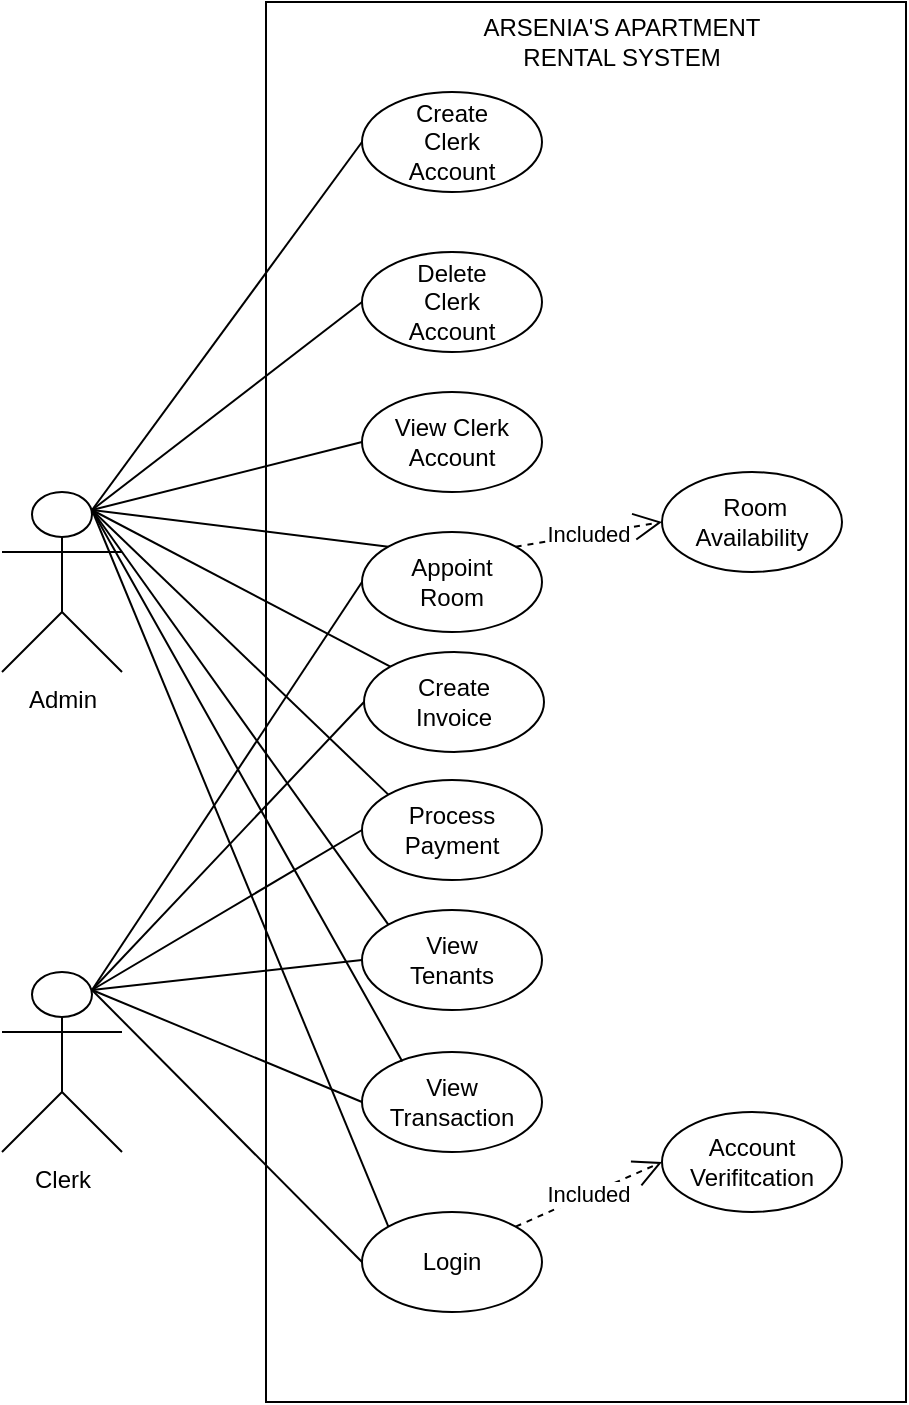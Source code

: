 <mxfile version="24.4.0" type="github">
  <diagram name="Page-1" id="ErVDkJ_VCSMGlqEWy1Zw">
    <mxGraphModel dx="1106" dy="617" grid="1" gridSize="10" guides="1" tooltips="1" connect="1" arrows="1" fold="1" page="1" pageScale="1" pageWidth="850" pageHeight="1100" math="0" shadow="0">
      <root>
        <mxCell id="0" />
        <mxCell id="1" parent="0" />
        <mxCell id="4Zrpz9rt_v4OXxLSvFco-5" value="" style="rounded=0;whiteSpace=wrap;html=1;" parent="1" vertex="1">
          <mxGeometry x="330" y="179" width="320" height="700" as="geometry" />
        </mxCell>
        <mxCell id="4Zrpz9rt_v4OXxLSvFco-7" value="Admin" style="shape=umlActor;verticalLabelPosition=bottom;verticalAlign=top;html=1;outlineConnect=0;" parent="1" vertex="1">
          <mxGeometry x="198" y="424" width="60" height="90" as="geometry" />
        </mxCell>
        <mxCell id="G-fdZk_4QnjWKT7sK4zd-1" value="Clerk" style="shape=umlActor;verticalLabelPosition=bottom;verticalAlign=top;html=1;outlineConnect=0;" parent="1" vertex="1">
          <mxGeometry x="198" y="664" width="60" height="90" as="geometry" />
        </mxCell>
        <mxCell id="G-fdZk_4QnjWKT7sK4zd-7" value="" style="ellipse;whiteSpace=wrap;html=1;" parent="1" vertex="1">
          <mxGeometry x="378" y="704" width="90" height="50" as="geometry" />
        </mxCell>
        <mxCell id="G-fdZk_4QnjWKT7sK4zd-8" value="View Transaction" style="text;html=1;align=center;verticalAlign=middle;whiteSpace=wrap;rounded=0;" parent="1" vertex="1">
          <mxGeometry x="393" y="714" width="60" height="30" as="geometry" />
        </mxCell>
        <mxCell id="G-fdZk_4QnjWKT7sK4zd-9" value="" style="ellipse;whiteSpace=wrap;html=1;" parent="1" vertex="1">
          <mxGeometry x="378" y="444" width="90" height="50" as="geometry" />
        </mxCell>
        <mxCell id="G-fdZk_4QnjWKT7sK4zd-10" value="Appoint Room" style="text;html=1;align=center;verticalAlign=middle;whiteSpace=wrap;rounded=0;" parent="1" vertex="1">
          <mxGeometry x="393" y="454" width="60" height="30" as="geometry" />
        </mxCell>
        <mxCell id="G-fdZk_4QnjWKT7sK4zd-13" value="" style="ellipse;whiteSpace=wrap;html=1;" parent="1" vertex="1">
          <mxGeometry x="379" y="504" width="90" height="50" as="geometry" />
        </mxCell>
        <mxCell id="G-fdZk_4QnjWKT7sK4zd-14" value="Create Invoice" style="text;html=1;align=center;verticalAlign=middle;whiteSpace=wrap;rounded=0;" parent="1" vertex="1">
          <mxGeometry x="394" y="514" width="60" height="30" as="geometry" />
        </mxCell>
        <mxCell id="G-fdZk_4QnjWKT7sK4zd-15" value="" style="ellipse;whiteSpace=wrap;html=1;" parent="1" vertex="1">
          <mxGeometry x="378" y="633" width="90" height="50" as="geometry" />
        </mxCell>
        <mxCell id="G-fdZk_4QnjWKT7sK4zd-16" value="View Tenants" style="text;html=1;align=center;verticalAlign=middle;whiteSpace=wrap;rounded=0;" parent="1" vertex="1">
          <mxGeometry x="393" y="643" width="60" height="30" as="geometry" />
        </mxCell>
        <mxCell id="G-fdZk_4QnjWKT7sK4zd-17" value="" style="ellipse;whiteSpace=wrap;html=1;" parent="1" vertex="1">
          <mxGeometry x="378" y="784" width="90" height="50" as="geometry" />
        </mxCell>
        <mxCell id="G-fdZk_4QnjWKT7sK4zd-18" value="Login" style="text;html=1;align=center;verticalAlign=middle;whiteSpace=wrap;rounded=0;" parent="1" vertex="1">
          <mxGeometry x="393" y="794" width="60" height="30" as="geometry" />
        </mxCell>
        <mxCell id="G-fdZk_4QnjWKT7sK4zd-19" value="" style="ellipse;whiteSpace=wrap;html=1;" parent="1" vertex="1">
          <mxGeometry x="528" y="414" width="90" height="50" as="geometry" />
        </mxCell>
        <mxCell id="G-fdZk_4QnjWKT7sK4zd-20" value="&amp;nbsp;Room Availability" style="text;html=1;align=center;verticalAlign=middle;whiteSpace=wrap;rounded=0;" parent="1" vertex="1">
          <mxGeometry x="543" y="424" width="60" height="30" as="geometry" />
        </mxCell>
        <mxCell id="G-fdZk_4QnjWKT7sK4zd-21" value="" style="ellipse;whiteSpace=wrap;html=1;" parent="1" vertex="1">
          <mxGeometry x="528" y="734" width="90" height="50" as="geometry" />
        </mxCell>
        <mxCell id="G-fdZk_4QnjWKT7sK4zd-22" value="Account Verifitcation" style="text;html=1;align=center;verticalAlign=middle;whiteSpace=wrap;rounded=0;" parent="1" vertex="1">
          <mxGeometry x="543" y="744" width="60" height="30" as="geometry" />
        </mxCell>
        <mxCell id="OqNi3e3sxdmpB97nI851-1" value="" style="ellipse;whiteSpace=wrap;html=1;" parent="1" vertex="1">
          <mxGeometry x="378" y="224" width="90" height="50" as="geometry" />
        </mxCell>
        <mxCell id="OqNi3e3sxdmpB97nI851-2" value="Create Clerk Account" style="text;html=1;align=center;verticalAlign=middle;whiteSpace=wrap;rounded=0;" parent="1" vertex="1">
          <mxGeometry x="393" y="234" width="60" height="30" as="geometry" />
        </mxCell>
        <mxCell id="OqNi3e3sxdmpB97nI851-3" value="" style="ellipse;whiteSpace=wrap;html=1;" parent="1" vertex="1">
          <mxGeometry x="378" y="304" width="90" height="50" as="geometry" />
        </mxCell>
        <mxCell id="OqNi3e3sxdmpB97nI851-4" value="Delete Clerk Account" style="text;html=1;align=center;verticalAlign=middle;whiteSpace=wrap;rounded=0;" parent="1" vertex="1">
          <mxGeometry x="393" y="314" width="60" height="30" as="geometry" />
        </mxCell>
        <mxCell id="OqNi3e3sxdmpB97nI851-15" value="Included" style="endArrow=open;endSize=12;dashed=1;html=1;rounded=0;entryX=0;entryY=0.5;entryDx=0;entryDy=0;exitX=1;exitY=0;exitDx=0;exitDy=0;" parent="1" source="G-fdZk_4QnjWKT7sK4zd-9" target="G-fdZk_4QnjWKT7sK4zd-19" edge="1">
          <mxGeometry width="160" relative="1" as="geometry">
            <mxPoint x="398" y="504" as="sourcePoint" />
            <mxPoint x="558" y="504" as="targetPoint" />
          </mxGeometry>
        </mxCell>
        <mxCell id="OqNi3e3sxdmpB97nI851-18" value="Included" style="endArrow=open;endSize=12;dashed=1;html=1;rounded=0;entryX=0;entryY=0.5;entryDx=0;entryDy=0;exitX=1;exitY=0;exitDx=0;exitDy=0;" parent="1" source="G-fdZk_4QnjWKT7sK4zd-17" target="G-fdZk_4QnjWKT7sK4zd-21" edge="1">
          <mxGeometry x="0.001" width="160" relative="1" as="geometry">
            <mxPoint x="468" y="794" as="sourcePoint" />
            <mxPoint x="541" y="782" as="targetPoint" />
            <mxPoint as="offset" />
          </mxGeometry>
        </mxCell>
        <mxCell id="OqNi3e3sxdmpB97nI851-22" value="ARSENIA&#39;S APARTMENT RENTAL SYSTEM" style="text;html=1;align=center;verticalAlign=middle;whiteSpace=wrap;rounded=0;" parent="1" vertex="1">
          <mxGeometry x="413" y="184" width="190" height="30" as="geometry" />
        </mxCell>
        <mxCell id="OqNi3e3sxdmpB97nI851-27" value="" style="endArrow=none;html=1;rounded=0;exitX=0.75;exitY=0.1;exitDx=0;exitDy=0;exitPerimeter=0;entryX=0;entryY=0;entryDx=0;entryDy=0;" parent="1" source="4Zrpz9rt_v4OXxLSvFco-7" target="G-fdZk_4QnjWKT7sK4zd-9" edge="1">
          <mxGeometry width="50" height="50" relative="1" as="geometry">
            <mxPoint x="348" y="504" as="sourcePoint" />
            <mxPoint x="446" y="622" as="targetPoint" />
          </mxGeometry>
        </mxCell>
        <mxCell id="OqNi3e3sxdmpB97nI851-28" value="" style="endArrow=none;html=1;rounded=0;exitX=0.75;exitY=0.1;exitDx=0;exitDy=0;exitPerimeter=0;entryX=0;entryY=0;entryDx=0;entryDy=0;" parent="1" source="4Zrpz9rt_v4OXxLSvFco-7" target="G-fdZk_4QnjWKT7sK4zd-13" edge="1">
          <mxGeometry width="50" height="50" relative="1" as="geometry">
            <mxPoint x="303" y="553" as="sourcePoint" />
            <mxPoint x="388" y="499" as="targetPoint" />
          </mxGeometry>
        </mxCell>
        <mxCell id="OqNi3e3sxdmpB97nI851-29" value="" style="endArrow=none;html=1;rounded=0;exitX=0.75;exitY=0.1;exitDx=0;exitDy=0;exitPerimeter=0;entryX=0;entryY=0;entryDx=0;entryDy=0;" parent="1" source="4Zrpz9rt_v4OXxLSvFco-7" target="G-fdZk_4QnjWKT7sK4zd-15" edge="1">
          <mxGeometry width="50" height="50" relative="1" as="geometry">
            <mxPoint x="303" y="553" as="sourcePoint" />
            <mxPoint x="388" y="579" as="targetPoint" />
          </mxGeometry>
        </mxCell>
        <mxCell id="OqNi3e3sxdmpB97nI851-30" value="" style="endArrow=none;html=1;rounded=0;exitX=0.75;exitY=0.1;exitDx=0;exitDy=0;exitPerimeter=0;entryX=0.224;entryY=0.095;entryDx=0;entryDy=0;entryPerimeter=0;" parent="1" source="4Zrpz9rt_v4OXxLSvFco-7" target="G-fdZk_4QnjWKT7sK4zd-7" edge="1">
          <mxGeometry width="50" height="50" relative="1" as="geometry">
            <mxPoint x="303" y="553" as="sourcePoint" />
            <mxPoint x="401" y="641" as="targetPoint" />
          </mxGeometry>
        </mxCell>
        <mxCell id="OqNi3e3sxdmpB97nI851-31" value="" style="endArrow=none;html=1;rounded=0;exitX=0.75;exitY=0.1;exitDx=0;exitDy=0;exitPerimeter=0;entryX=0;entryY=0;entryDx=0;entryDy=0;" parent="1" source="4Zrpz9rt_v4OXxLSvFco-7" target="G-fdZk_4QnjWKT7sK4zd-17" edge="1">
          <mxGeometry width="50" height="50" relative="1" as="geometry">
            <mxPoint x="303" y="553" as="sourcePoint" />
            <mxPoint x="408" y="719" as="targetPoint" />
          </mxGeometry>
        </mxCell>
        <mxCell id="OqNi3e3sxdmpB97nI851-33" value="" style="endArrow=none;html=1;rounded=0;exitX=0.75;exitY=0.1;exitDx=0;exitDy=0;exitPerimeter=0;entryX=0;entryY=0.5;entryDx=0;entryDy=0;" parent="1" source="G-fdZk_4QnjWKT7sK4zd-1" target="G-fdZk_4QnjWKT7sK4zd-7" edge="1">
          <mxGeometry width="50" height="50" relative="1" as="geometry">
            <mxPoint x="303" y="783" as="sourcePoint" />
            <mxPoint x="388" y="659" as="targetPoint" />
          </mxGeometry>
        </mxCell>
        <mxCell id="OqNi3e3sxdmpB97nI851-34" value="" style="endArrow=none;html=1;rounded=0;exitX=0.75;exitY=0.1;exitDx=0;exitDy=0;exitPerimeter=0;entryX=0;entryY=0.5;entryDx=0;entryDy=0;" parent="1" source="G-fdZk_4QnjWKT7sK4zd-1" target="G-fdZk_4QnjWKT7sK4zd-17" edge="1">
          <mxGeometry width="50" height="50" relative="1" as="geometry">
            <mxPoint x="303" y="783" as="sourcePoint" />
            <mxPoint x="388" y="739" as="targetPoint" />
          </mxGeometry>
        </mxCell>
        <mxCell id="OqNi3e3sxdmpB97nI851-37" value="" style="ellipse;whiteSpace=wrap;html=1;" parent="1" vertex="1">
          <mxGeometry x="378" y="568" width="90" height="50" as="geometry" />
        </mxCell>
        <mxCell id="OqNi3e3sxdmpB97nI851-38" value="Process Payment" style="text;html=1;align=center;verticalAlign=middle;whiteSpace=wrap;rounded=0;" parent="1" vertex="1">
          <mxGeometry x="393" y="578" width="60" height="30" as="geometry" />
        </mxCell>
        <mxCell id="OqNi3e3sxdmpB97nI851-39" value="" style="endArrow=none;html=1;rounded=0;exitX=0.75;exitY=0.1;exitDx=0;exitDy=0;exitPerimeter=0;entryX=0;entryY=0;entryDx=0;entryDy=0;" parent="1" source="4Zrpz9rt_v4OXxLSvFco-7" target="OqNi3e3sxdmpB97nI851-37" edge="1">
          <mxGeometry width="50" height="50" relative="1" as="geometry">
            <mxPoint x="303" y="553" as="sourcePoint" />
            <mxPoint x="388" y="549" as="targetPoint" />
          </mxGeometry>
        </mxCell>
        <mxCell id="h-XnsDV0ySAvDA9oJpLe-1" value="" style="endArrow=none;html=1;rounded=0;exitX=0.75;exitY=0.1;exitDx=0;exitDy=0;exitPerimeter=0;entryX=0;entryY=0.5;entryDx=0;entryDy=0;" parent="1" source="4Zrpz9rt_v4OXxLSvFco-7" target="OqNi3e3sxdmpB97nI851-3" edge="1">
          <mxGeometry width="50" height="50" relative="1" as="geometry">
            <mxPoint x="303" y="553" as="sourcePoint" />
            <mxPoint x="388" y="479" as="targetPoint" />
          </mxGeometry>
        </mxCell>
        <mxCell id="h-XnsDV0ySAvDA9oJpLe-2" value="" style="endArrow=none;html=1;rounded=0;exitX=0.75;exitY=0.1;exitDx=0;exitDy=0;exitPerimeter=0;entryX=0;entryY=0.5;entryDx=0;entryDy=0;" parent="1" source="4Zrpz9rt_v4OXxLSvFco-7" target="OqNi3e3sxdmpB97nI851-1" edge="1">
          <mxGeometry width="50" height="50" relative="1" as="geometry">
            <mxPoint x="303" y="553" as="sourcePoint" />
            <mxPoint x="388" y="399" as="targetPoint" />
          </mxGeometry>
        </mxCell>
        <mxCell id="h-XnsDV0ySAvDA9oJpLe-4" value="" style="endArrow=none;html=1;rounded=0;exitX=0.75;exitY=0.1;exitDx=0;exitDy=0;exitPerimeter=0;entryX=0;entryY=0.5;entryDx=0;entryDy=0;" parent="1" source="G-fdZk_4QnjWKT7sK4zd-1" target="G-fdZk_4QnjWKT7sK4zd-15" edge="1">
          <mxGeometry width="50" height="50" relative="1" as="geometry">
            <mxPoint x="303" y="783" as="sourcePoint" />
            <mxPoint x="388" y="739" as="targetPoint" />
          </mxGeometry>
        </mxCell>
        <mxCell id="h-XnsDV0ySAvDA9oJpLe-5" value="" style="endArrow=none;html=1;rounded=0;exitX=0.75;exitY=0.1;exitDx=0;exitDy=0;exitPerimeter=0;entryX=0;entryY=0.5;entryDx=0;entryDy=0;" parent="1" source="G-fdZk_4QnjWKT7sK4zd-1" target="OqNi3e3sxdmpB97nI851-37" edge="1">
          <mxGeometry width="50" height="50" relative="1" as="geometry">
            <mxPoint x="303" y="783" as="sourcePoint" />
            <mxPoint x="388" y="659" as="targetPoint" />
          </mxGeometry>
        </mxCell>
        <mxCell id="h-XnsDV0ySAvDA9oJpLe-6" value="" style="endArrow=none;html=1;rounded=0;exitX=0.75;exitY=0.1;exitDx=0;exitDy=0;exitPerimeter=0;entryX=0;entryY=0.5;entryDx=0;entryDy=0;" parent="1" source="G-fdZk_4QnjWKT7sK4zd-1" target="G-fdZk_4QnjWKT7sK4zd-13" edge="1">
          <mxGeometry width="50" height="50" relative="1" as="geometry">
            <mxPoint x="303" y="783" as="sourcePoint" />
            <mxPoint x="388" y="603" as="targetPoint" />
          </mxGeometry>
        </mxCell>
        <mxCell id="h-XnsDV0ySAvDA9oJpLe-7" value="" style="endArrow=none;html=1;rounded=0;exitX=0.75;exitY=0.1;exitDx=0;exitDy=0;exitPerimeter=0;entryX=0;entryY=0.5;entryDx=0;entryDy=0;" parent="1" source="G-fdZk_4QnjWKT7sK4zd-1" target="G-fdZk_4QnjWKT7sK4zd-9" edge="1">
          <mxGeometry width="50" height="50" relative="1" as="geometry">
            <mxPoint x="303" y="783" as="sourcePoint" />
            <mxPoint x="388" y="549" as="targetPoint" />
          </mxGeometry>
        </mxCell>
        <mxCell id="h-XnsDV0ySAvDA9oJpLe-9" value="" style="ellipse;whiteSpace=wrap;html=1;" parent="1" vertex="1">
          <mxGeometry x="378" y="374" width="90" height="50" as="geometry" />
        </mxCell>
        <mxCell id="h-XnsDV0ySAvDA9oJpLe-10" value="View Clerk Account" style="text;html=1;align=center;verticalAlign=middle;whiteSpace=wrap;rounded=0;" parent="1" vertex="1">
          <mxGeometry x="393" y="384" width="60" height="30" as="geometry" />
        </mxCell>
        <mxCell id="h-XnsDV0ySAvDA9oJpLe-12" value="" style="endArrow=none;html=1;rounded=0;exitX=0.75;exitY=0.1;exitDx=0;exitDy=0;exitPerimeter=0;entryX=0;entryY=0.5;entryDx=0;entryDy=0;" parent="1" source="4Zrpz9rt_v4OXxLSvFco-7" target="h-XnsDV0ySAvDA9oJpLe-9" edge="1">
          <mxGeometry width="50" height="50" relative="1" as="geometry">
            <mxPoint x="253" y="443" as="sourcePoint" />
            <mxPoint x="388" y="339" as="targetPoint" />
          </mxGeometry>
        </mxCell>
      </root>
    </mxGraphModel>
  </diagram>
</mxfile>
